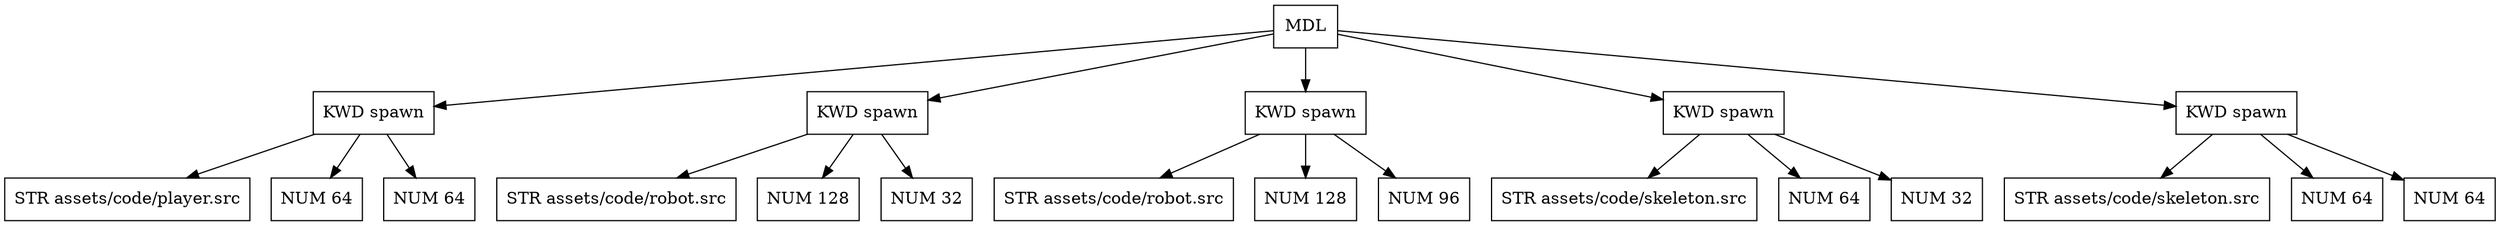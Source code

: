 digraph G {
node [shape = circle];
node0 [ uuid = "3d7a30bd-5bd3-4ea0-a1e9-d8498348297f" shape = "record" label = "MDL " ];
node1 [ uuid = "8b5a85a1-6542-452b-aee7-8cff913b1683" shape = "record" label = "KWD spawn" ];
node2 [ uuid = "4aa893e0-2270-4e69-8d6b-075adacab351" shape = "record" label = "STR assets/code/player.src" ];
node1 -> node2;
node3 [ uuid = "9f9bd95e-6dfe-44c5-a4c5-ebfd0d1a98bd" shape = "record" label = "NUM 64" ];
node1 -> node3;
node4 [ uuid = "66efb698-2507-440c-9496-db5b4d1399eb" shape = "record" label = "NUM 64" ];
node1 -> node4;
node0 -> node1;
node5 [ uuid = "8dfef91b-68fb-498d-93b7-4c3d6867de22" shape = "record" label = "KWD spawn" ];
node6 [ uuid = "34c337e5-31a5-4e52-810b-3af1f876dc50" shape = "record" label = "STR assets/code/robot.src" ];
node5 -> node6;
node7 [ uuid = "6005d6b1-f458-44d8-94d1-ecc96a97e008" shape = "record" label = "NUM 128" ];
node5 -> node7;
node8 [ uuid = "7a3d0aa7-d4df-44d5-b398-a8befbad19ba" shape = "record" label = "NUM 32" ];
node5 -> node8;
node0 -> node5;
node9 [ uuid = "0d4dd824-1bb5-435f-9219-75f3409975c9" shape = "record" label = "KWD spawn" ];
node10 [ uuid = "5626f921-03b9-46a7-af7f-1715e127bec0" shape = "record" label = "STR assets/code/robot.src" ];
node9 -> node10;
node11 [ uuid = "6c71482d-2523-4d6c-851f-4b7a196a5ba4" shape = "record" label = "NUM 128" ];
node9 -> node11;
node12 [ uuid = "d2faef6f-3f97-4041-8c0f-9d6f22daf5a9" shape = "record" label = "NUM 96" ];
node9 -> node12;
node0 -> node9;
node13 [ uuid = "954ae973-5c6d-4bc3-9ea7-5c5097d838b6" shape = "record" label = "KWD spawn" ];
node14 [ uuid = "9ee86cbb-9377-4b6c-92c2-d72b0e458302" shape = "record" label = "STR assets/code/skeleton.src" ];
node13 -> node14;
node15 [ uuid = "f1e68891-7fab-441a-bd70-97fc0fc56be5" shape = "record" label = "NUM 64" ];
node13 -> node15;
node16 [ uuid = "e5e98285-b6cb-4e5b-917f-03f0323e846a" shape = "record" label = "NUM 32" ];
node13 -> node16;
node0 -> node13;
node17 [ uuid = "f644160d-539a-4f36-8f24-eefdbb8920e1" shape = "record" label = "KWD spawn" ];
node18 [ uuid = "744c305a-4d91-4c88-bbd9-2093b509feec" shape = "record" label = "STR assets/code/skeleton.src" ];
node17 -> node18;
node19 [ uuid = "513aa843-b081-4de3-b523-aebec66d968b" shape = "record" label = "NUM 64" ];
node17 -> node19;
node20 [ uuid = "879b5119-8759-4c84-97a3-a017a55c90c0" shape = "record" label = "NUM 64" ];
node17 -> node20;
node0 -> node17;
}
